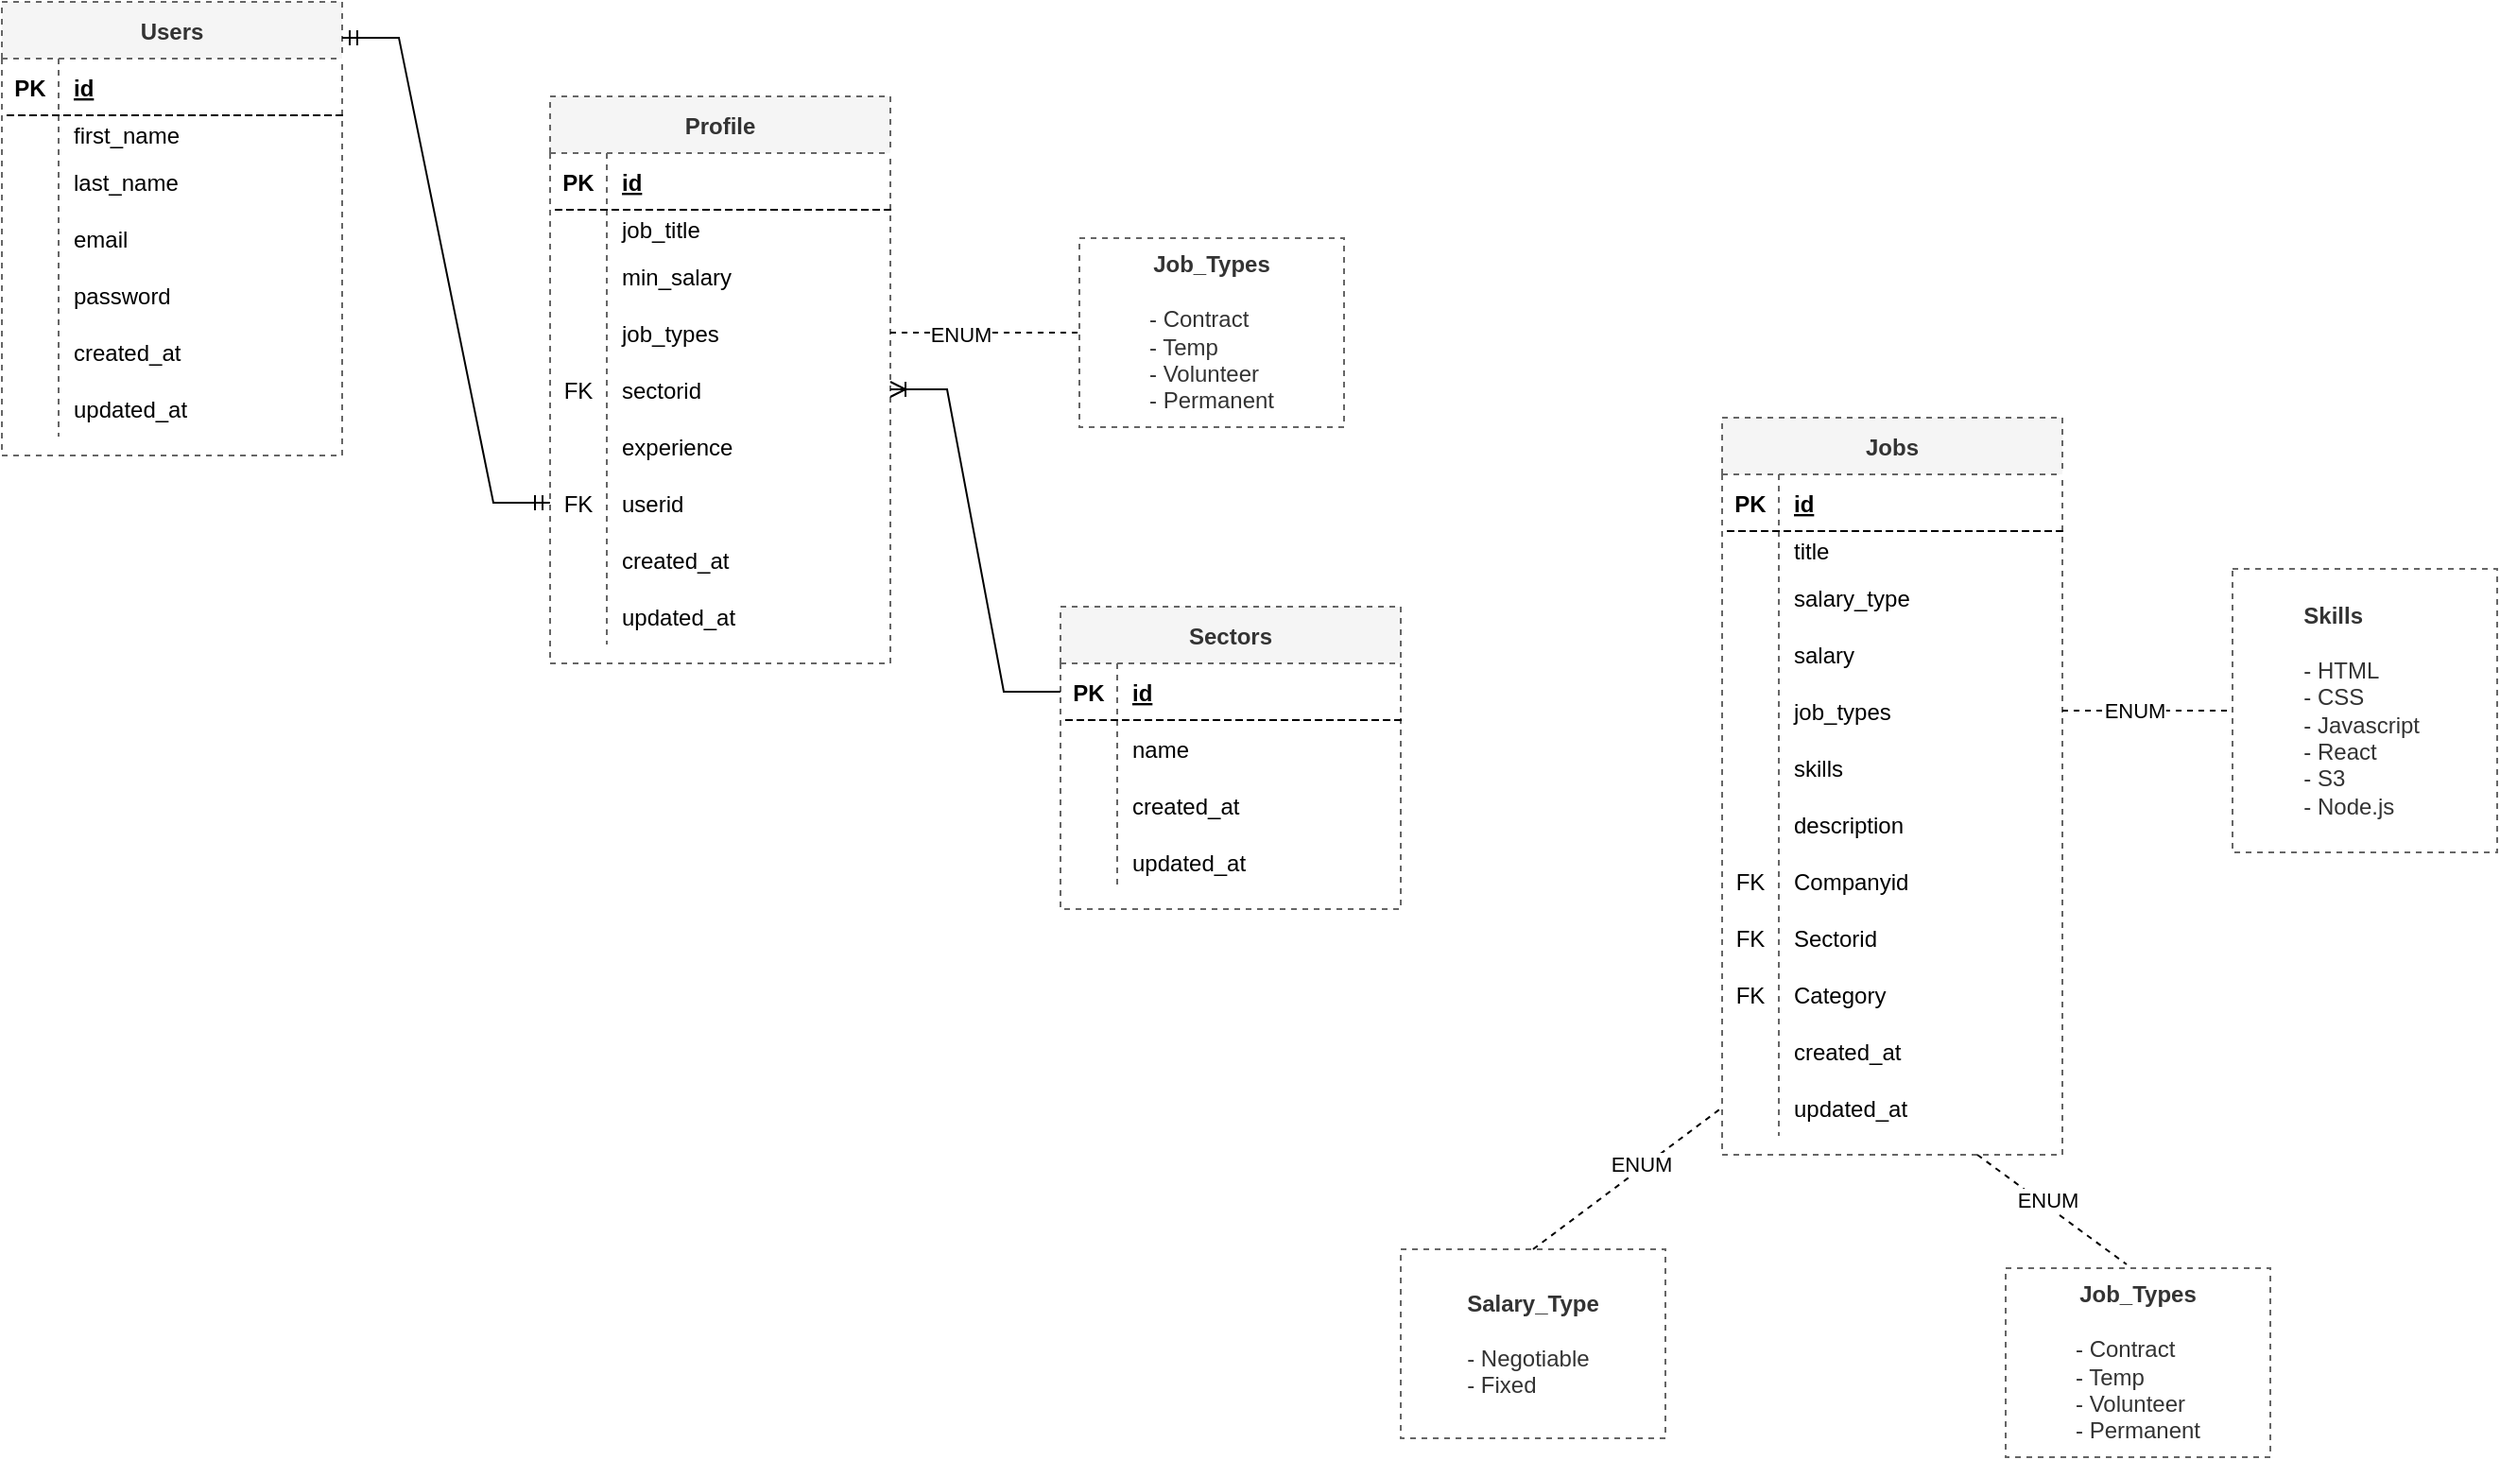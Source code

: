 <mxfile version="20.4.0" type="github">
  <diagram id="aYnXyXZ2TVpq7NfhsiGQ" name="Page-1">
    <mxGraphModel dx="1666" dy="825" grid="1" gridSize="10" guides="1" tooltips="1" connect="1" arrows="1" fold="1" page="1" pageScale="1" pageWidth="1654" pageHeight="1169" math="0" shadow="0">
      <root>
        <mxCell id="0" />
        <mxCell id="1" parent="0" />
        <mxCell id="mbmb_9lOOKZvG-zG_k5N-19" value="Users" style="shape=table;startSize=30;container=1;collapsible=1;childLayout=tableLayout;fixedRows=1;rowLines=0;fontStyle=1;align=center;resizeLast=1;dashed=1;fillColor=#f5f5f5;strokeColor=#666666;fontColor=#333333;" parent="1" vertex="1">
          <mxGeometry x="40" y="40" width="180" height="240" as="geometry" />
        </mxCell>
        <mxCell id="mbmb_9lOOKZvG-zG_k5N-20" value="" style="shape=tableRow;horizontal=0;startSize=0;swimlaneHead=0;swimlaneBody=0;fillColor=none;collapsible=0;dropTarget=0;points=[[0,0.5],[1,0.5]];portConstraint=eastwest;top=0;left=0;right=0;bottom=1;dashed=1;" parent="mbmb_9lOOKZvG-zG_k5N-19" vertex="1">
          <mxGeometry y="30" width="180" height="30" as="geometry" />
        </mxCell>
        <mxCell id="mbmb_9lOOKZvG-zG_k5N-21" value="PK" style="shape=partialRectangle;connectable=0;fillColor=none;top=0;left=0;bottom=0;right=0;fontStyle=1;overflow=hidden;dashed=1;" parent="mbmb_9lOOKZvG-zG_k5N-20" vertex="1">
          <mxGeometry width="30" height="30" as="geometry">
            <mxRectangle width="30" height="30" as="alternateBounds" />
          </mxGeometry>
        </mxCell>
        <mxCell id="mbmb_9lOOKZvG-zG_k5N-22" value="id" style="shape=partialRectangle;connectable=0;fillColor=none;top=0;left=0;bottom=0;right=0;align=left;spacingLeft=6;fontStyle=5;overflow=hidden;dashed=1;" parent="mbmb_9lOOKZvG-zG_k5N-20" vertex="1">
          <mxGeometry x="30" width="150" height="30" as="geometry">
            <mxRectangle width="150" height="30" as="alternateBounds" />
          </mxGeometry>
        </mxCell>
        <mxCell id="mbmb_9lOOKZvG-zG_k5N-23" value="" style="shape=tableRow;horizontal=0;startSize=0;swimlaneHead=0;swimlaneBody=0;fillColor=none;collapsible=0;dropTarget=0;points=[[0,0.5],[1,0.5]];portConstraint=eastwest;top=0;left=0;right=0;bottom=0;dashed=1;" parent="mbmb_9lOOKZvG-zG_k5N-19" vertex="1">
          <mxGeometry y="60" width="180" height="20" as="geometry" />
        </mxCell>
        <mxCell id="mbmb_9lOOKZvG-zG_k5N-24" value="" style="shape=partialRectangle;connectable=0;fillColor=none;top=0;left=0;bottom=0;right=0;editable=1;overflow=hidden;dashed=1;" parent="mbmb_9lOOKZvG-zG_k5N-23" vertex="1">
          <mxGeometry width="30" height="20" as="geometry">
            <mxRectangle width="30" height="20" as="alternateBounds" />
          </mxGeometry>
        </mxCell>
        <mxCell id="mbmb_9lOOKZvG-zG_k5N-25" value="first_name" style="shape=partialRectangle;connectable=0;fillColor=none;top=0;left=0;bottom=0;right=0;align=left;spacingLeft=6;overflow=hidden;dashed=1;" parent="mbmb_9lOOKZvG-zG_k5N-23" vertex="1">
          <mxGeometry x="30" width="150" height="20" as="geometry">
            <mxRectangle width="150" height="20" as="alternateBounds" />
          </mxGeometry>
        </mxCell>
        <mxCell id="mbmb_9lOOKZvG-zG_k5N-26" value="" style="shape=tableRow;horizontal=0;startSize=0;swimlaneHead=0;swimlaneBody=0;fillColor=none;collapsible=0;dropTarget=0;points=[[0,0.5],[1,0.5]];portConstraint=eastwest;top=0;left=0;right=0;bottom=0;dashed=1;" parent="mbmb_9lOOKZvG-zG_k5N-19" vertex="1">
          <mxGeometry y="80" width="180" height="30" as="geometry" />
        </mxCell>
        <mxCell id="mbmb_9lOOKZvG-zG_k5N-27" value="" style="shape=partialRectangle;connectable=0;fillColor=none;top=0;left=0;bottom=0;right=0;editable=1;overflow=hidden;dashed=1;" parent="mbmb_9lOOKZvG-zG_k5N-26" vertex="1">
          <mxGeometry width="30" height="30" as="geometry">
            <mxRectangle width="30" height="30" as="alternateBounds" />
          </mxGeometry>
        </mxCell>
        <mxCell id="mbmb_9lOOKZvG-zG_k5N-28" value="last_name" style="shape=partialRectangle;connectable=0;fillColor=none;top=0;left=0;bottom=0;right=0;align=left;spacingLeft=6;overflow=hidden;dashed=1;" parent="mbmb_9lOOKZvG-zG_k5N-26" vertex="1">
          <mxGeometry x="30" width="150" height="30" as="geometry">
            <mxRectangle width="150" height="30" as="alternateBounds" />
          </mxGeometry>
        </mxCell>
        <mxCell id="mbmb_9lOOKZvG-zG_k5N-29" value="" style="shape=tableRow;horizontal=0;startSize=0;swimlaneHead=0;swimlaneBody=0;fillColor=none;collapsible=0;dropTarget=0;points=[[0,0.5],[1,0.5]];portConstraint=eastwest;top=0;left=0;right=0;bottom=0;dashed=1;" parent="mbmb_9lOOKZvG-zG_k5N-19" vertex="1">
          <mxGeometry y="110" width="180" height="30" as="geometry" />
        </mxCell>
        <mxCell id="mbmb_9lOOKZvG-zG_k5N-30" value="" style="shape=partialRectangle;connectable=0;fillColor=none;top=0;left=0;bottom=0;right=0;editable=1;overflow=hidden;dashed=1;" parent="mbmb_9lOOKZvG-zG_k5N-29" vertex="1">
          <mxGeometry width="30" height="30" as="geometry">
            <mxRectangle width="30" height="30" as="alternateBounds" />
          </mxGeometry>
        </mxCell>
        <mxCell id="mbmb_9lOOKZvG-zG_k5N-31" value="email" style="shape=partialRectangle;connectable=0;fillColor=none;top=0;left=0;bottom=0;right=0;align=left;spacingLeft=6;overflow=hidden;dashed=1;" parent="mbmb_9lOOKZvG-zG_k5N-29" vertex="1">
          <mxGeometry x="30" width="150" height="30" as="geometry">
            <mxRectangle width="150" height="30" as="alternateBounds" />
          </mxGeometry>
        </mxCell>
        <mxCell id="mbmb_9lOOKZvG-zG_k5N-32" value="" style="shape=tableRow;horizontal=0;startSize=0;swimlaneHead=0;swimlaneBody=0;fillColor=none;collapsible=0;dropTarget=0;points=[[0,0.5],[1,0.5]];portConstraint=eastwest;top=0;left=0;right=0;bottom=0;dashed=1;" parent="mbmb_9lOOKZvG-zG_k5N-19" vertex="1">
          <mxGeometry y="140" width="180" height="30" as="geometry" />
        </mxCell>
        <mxCell id="mbmb_9lOOKZvG-zG_k5N-33" value="" style="shape=partialRectangle;connectable=0;fillColor=none;top=0;left=0;bottom=0;right=0;editable=1;overflow=hidden;dashed=1;" parent="mbmb_9lOOKZvG-zG_k5N-32" vertex="1">
          <mxGeometry width="30" height="30" as="geometry">
            <mxRectangle width="30" height="30" as="alternateBounds" />
          </mxGeometry>
        </mxCell>
        <mxCell id="mbmb_9lOOKZvG-zG_k5N-34" value="password" style="shape=partialRectangle;connectable=0;fillColor=none;top=0;left=0;bottom=0;right=0;align=left;spacingLeft=6;overflow=hidden;dashed=1;" parent="mbmb_9lOOKZvG-zG_k5N-32" vertex="1">
          <mxGeometry x="30" width="150" height="30" as="geometry">
            <mxRectangle width="150" height="30" as="alternateBounds" />
          </mxGeometry>
        </mxCell>
        <mxCell id="mbmb_9lOOKZvG-zG_k5N-87" value="" style="shape=tableRow;horizontal=0;startSize=0;swimlaneHead=0;swimlaneBody=0;fillColor=none;collapsible=0;dropTarget=0;points=[[0,0.5],[1,0.5]];portConstraint=eastwest;top=0;left=0;right=0;bottom=0;dashed=1;" parent="mbmb_9lOOKZvG-zG_k5N-19" vertex="1">
          <mxGeometry y="170" width="180" height="30" as="geometry" />
        </mxCell>
        <mxCell id="mbmb_9lOOKZvG-zG_k5N-88" value="" style="shape=partialRectangle;connectable=0;fillColor=none;top=0;left=0;bottom=0;right=0;editable=1;overflow=hidden;dashed=1;" parent="mbmb_9lOOKZvG-zG_k5N-87" vertex="1">
          <mxGeometry width="30" height="30" as="geometry">
            <mxRectangle width="30" height="30" as="alternateBounds" />
          </mxGeometry>
        </mxCell>
        <mxCell id="mbmb_9lOOKZvG-zG_k5N-89" value="created_at" style="shape=partialRectangle;connectable=0;fillColor=none;top=0;left=0;bottom=0;right=0;align=left;spacingLeft=6;overflow=hidden;dashed=1;" parent="mbmb_9lOOKZvG-zG_k5N-87" vertex="1">
          <mxGeometry x="30" width="150" height="30" as="geometry">
            <mxRectangle width="150" height="30" as="alternateBounds" />
          </mxGeometry>
        </mxCell>
        <mxCell id="mbmb_9lOOKZvG-zG_k5N-93" value="" style="shape=tableRow;horizontal=0;startSize=0;swimlaneHead=0;swimlaneBody=0;fillColor=none;collapsible=0;dropTarget=0;points=[[0,0.5],[1,0.5]];portConstraint=eastwest;top=0;left=0;right=0;bottom=0;dashed=1;" parent="mbmb_9lOOKZvG-zG_k5N-19" vertex="1">
          <mxGeometry y="200" width="180" height="30" as="geometry" />
        </mxCell>
        <mxCell id="mbmb_9lOOKZvG-zG_k5N-94" value="" style="shape=partialRectangle;connectable=0;fillColor=none;top=0;left=0;bottom=0;right=0;editable=1;overflow=hidden;dashed=1;" parent="mbmb_9lOOKZvG-zG_k5N-93" vertex="1">
          <mxGeometry width="30" height="30" as="geometry">
            <mxRectangle width="30" height="30" as="alternateBounds" />
          </mxGeometry>
        </mxCell>
        <mxCell id="mbmb_9lOOKZvG-zG_k5N-95" value="updated_at" style="shape=partialRectangle;connectable=0;fillColor=none;top=0;left=0;bottom=0;right=0;align=left;spacingLeft=6;overflow=hidden;dashed=1;" parent="mbmb_9lOOKZvG-zG_k5N-93" vertex="1">
          <mxGeometry x="30" width="150" height="30" as="geometry">
            <mxRectangle width="150" height="30" as="alternateBounds" />
          </mxGeometry>
        </mxCell>
        <mxCell id="mbmb_9lOOKZvG-zG_k5N-96" value="Profile" style="shape=table;startSize=30;container=1;collapsible=1;childLayout=tableLayout;fixedRows=1;rowLines=0;fontStyle=1;align=center;resizeLast=1;dashed=1;fillColor=#f5f5f5;strokeColor=#666666;fontColor=#333333;" parent="1" vertex="1">
          <mxGeometry x="330" y="90" width="180" height="300" as="geometry" />
        </mxCell>
        <mxCell id="mbmb_9lOOKZvG-zG_k5N-97" value="" style="shape=tableRow;horizontal=0;startSize=0;swimlaneHead=0;swimlaneBody=0;fillColor=none;collapsible=0;dropTarget=0;points=[[0,0.5],[1,0.5]];portConstraint=eastwest;top=0;left=0;right=0;bottom=1;dashed=1;" parent="mbmb_9lOOKZvG-zG_k5N-96" vertex="1">
          <mxGeometry y="30" width="180" height="30" as="geometry" />
        </mxCell>
        <mxCell id="mbmb_9lOOKZvG-zG_k5N-98" value="PK" style="shape=partialRectangle;connectable=0;fillColor=none;top=0;left=0;bottom=0;right=0;fontStyle=1;overflow=hidden;dashed=1;" parent="mbmb_9lOOKZvG-zG_k5N-97" vertex="1">
          <mxGeometry width="30" height="30" as="geometry">
            <mxRectangle width="30" height="30" as="alternateBounds" />
          </mxGeometry>
        </mxCell>
        <mxCell id="mbmb_9lOOKZvG-zG_k5N-99" value="id" style="shape=partialRectangle;connectable=0;fillColor=none;top=0;left=0;bottom=0;right=0;align=left;spacingLeft=6;fontStyle=5;overflow=hidden;dashed=1;" parent="mbmb_9lOOKZvG-zG_k5N-97" vertex="1">
          <mxGeometry x="30" width="150" height="30" as="geometry">
            <mxRectangle width="150" height="30" as="alternateBounds" />
          </mxGeometry>
        </mxCell>
        <mxCell id="mbmb_9lOOKZvG-zG_k5N-100" value="" style="shape=tableRow;horizontal=0;startSize=0;swimlaneHead=0;swimlaneBody=0;fillColor=none;collapsible=0;dropTarget=0;points=[[0,0.5],[1,0.5]];portConstraint=eastwest;top=0;left=0;right=0;bottom=0;dashed=1;" parent="mbmb_9lOOKZvG-zG_k5N-96" vertex="1">
          <mxGeometry y="60" width="180" height="20" as="geometry" />
        </mxCell>
        <mxCell id="mbmb_9lOOKZvG-zG_k5N-101" value="" style="shape=partialRectangle;connectable=0;fillColor=none;top=0;left=0;bottom=0;right=0;editable=1;overflow=hidden;dashed=1;" parent="mbmb_9lOOKZvG-zG_k5N-100" vertex="1">
          <mxGeometry width="30" height="20" as="geometry">
            <mxRectangle width="30" height="20" as="alternateBounds" />
          </mxGeometry>
        </mxCell>
        <mxCell id="mbmb_9lOOKZvG-zG_k5N-102" value="job_title" style="shape=partialRectangle;connectable=0;fillColor=none;top=0;left=0;bottom=0;right=0;align=left;spacingLeft=6;overflow=hidden;dashed=1;" parent="mbmb_9lOOKZvG-zG_k5N-100" vertex="1">
          <mxGeometry x="30" width="150" height="20" as="geometry">
            <mxRectangle width="150" height="20" as="alternateBounds" />
          </mxGeometry>
        </mxCell>
        <mxCell id="mbmb_9lOOKZvG-zG_k5N-103" value="" style="shape=tableRow;horizontal=0;startSize=0;swimlaneHead=0;swimlaneBody=0;fillColor=none;collapsible=0;dropTarget=0;points=[[0,0.5],[1,0.5]];portConstraint=eastwest;top=0;left=0;right=0;bottom=0;dashed=1;" parent="mbmb_9lOOKZvG-zG_k5N-96" vertex="1">
          <mxGeometry y="80" width="180" height="30" as="geometry" />
        </mxCell>
        <mxCell id="mbmb_9lOOKZvG-zG_k5N-104" value="" style="shape=partialRectangle;connectable=0;fillColor=none;top=0;left=0;bottom=0;right=0;editable=1;overflow=hidden;dashed=1;" parent="mbmb_9lOOKZvG-zG_k5N-103" vertex="1">
          <mxGeometry width="30" height="30" as="geometry">
            <mxRectangle width="30" height="30" as="alternateBounds" />
          </mxGeometry>
        </mxCell>
        <mxCell id="mbmb_9lOOKZvG-zG_k5N-105" value="min_salary" style="shape=partialRectangle;connectable=0;fillColor=none;top=0;left=0;bottom=0;right=0;align=left;spacingLeft=6;overflow=hidden;dashed=1;" parent="mbmb_9lOOKZvG-zG_k5N-103" vertex="1">
          <mxGeometry x="30" width="150" height="30" as="geometry">
            <mxRectangle width="150" height="30" as="alternateBounds" />
          </mxGeometry>
        </mxCell>
        <mxCell id="mbmb_9lOOKZvG-zG_k5N-106" value="" style="shape=tableRow;horizontal=0;startSize=0;swimlaneHead=0;swimlaneBody=0;fillColor=none;collapsible=0;dropTarget=0;points=[[0,0.5],[1,0.5]];portConstraint=eastwest;top=0;left=0;right=0;bottom=0;dashed=1;" parent="mbmb_9lOOKZvG-zG_k5N-96" vertex="1">
          <mxGeometry y="110" width="180" height="30" as="geometry" />
        </mxCell>
        <mxCell id="mbmb_9lOOKZvG-zG_k5N-107" value="" style="shape=partialRectangle;connectable=0;fillColor=none;top=0;left=0;bottom=0;right=0;editable=1;overflow=hidden;dashed=1;" parent="mbmb_9lOOKZvG-zG_k5N-106" vertex="1">
          <mxGeometry width="30" height="30" as="geometry">
            <mxRectangle width="30" height="30" as="alternateBounds" />
          </mxGeometry>
        </mxCell>
        <mxCell id="mbmb_9lOOKZvG-zG_k5N-108" value="job_types" style="shape=partialRectangle;connectable=0;fillColor=none;top=0;left=0;bottom=0;right=0;align=left;spacingLeft=6;overflow=hidden;dashed=1;" parent="mbmb_9lOOKZvG-zG_k5N-106" vertex="1">
          <mxGeometry x="30" width="150" height="30" as="geometry">
            <mxRectangle width="150" height="30" as="alternateBounds" />
          </mxGeometry>
        </mxCell>
        <mxCell id="mbmb_9lOOKZvG-zG_k5N-109" value="" style="shape=tableRow;horizontal=0;startSize=0;swimlaneHead=0;swimlaneBody=0;fillColor=none;collapsible=0;dropTarget=0;points=[[0,0.5],[1,0.5]];portConstraint=eastwest;top=0;left=0;right=0;bottom=0;dashed=1;" parent="mbmb_9lOOKZvG-zG_k5N-96" vertex="1">
          <mxGeometry y="140" width="180" height="30" as="geometry" />
        </mxCell>
        <mxCell id="mbmb_9lOOKZvG-zG_k5N-110" value="FK" style="shape=partialRectangle;connectable=0;fillColor=none;top=0;left=0;bottom=0;right=0;editable=1;overflow=hidden;dashed=1;" parent="mbmb_9lOOKZvG-zG_k5N-109" vertex="1">
          <mxGeometry width="30" height="30" as="geometry">
            <mxRectangle width="30" height="30" as="alternateBounds" />
          </mxGeometry>
        </mxCell>
        <mxCell id="mbmb_9lOOKZvG-zG_k5N-111" value="sectorid" style="shape=partialRectangle;connectable=0;fillColor=none;top=0;left=0;bottom=0;right=0;align=left;spacingLeft=6;overflow=hidden;dashed=1;" parent="mbmb_9lOOKZvG-zG_k5N-109" vertex="1">
          <mxGeometry x="30" width="150" height="30" as="geometry">
            <mxRectangle width="150" height="30" as="alternateBounds" />
          </mxGeometry>
        </mxCell>
        <mxCell id="mbmb_9lOOKZvG-zG_k5N-112" value="" style="shape=tableRow;horizontal=0;startSize=0;swimlaneHead=0;swimlaneBody=0;fillColor=none;collapsible=0;dropTarget=0;points=[[0,0.5],[1,0.5]];portConstraint=eastwest;top=0;left=0;right=0;bottom=0;dashed=1;" parent="mbmb_9lOOKZvG-zG_k5N-96" vertex="1">
          <mxGeometry y="170" width="180" height="30" as="geometry" />
        </mxCell>
        <mxCell id="mbmb_9lOOKZvG-zG_k5N-113" value="" style="shape=partialRectangle;connectable=0;fillColor=none;top=0;left=0;bottom=0;right=0;editable=1;overflow=hidden;dashed=1;" parent="mbmb_9lOOKZvG-zG_k5N-112" vertex="1">
          <mxGeometry width="30" height="30" as="geometry">
            <mxRectangle width="30" height="30" as="alternateBounds" />
          </mxGeometry>
        </mxCell>
        <mxCell id="mbmb_9lOOKZvG-zG_k5N-114" value="experience" style="shape=partialRectangle;connectable=0;fillColor=none;top=0;left=0;bottom=0;right=0;align=left;spacingLeft=6;overflow=hidden;dashed=1;" parent="mbmb_9lOOKZvG-zG_k5N-112" vertex="1">
          <mxGeometry x="30" width="150" height="30" as="geometry">
            <mxRectangle width="150" height="30" as="alternateBounds" />
          </mxGeometry>
        </mxCell>
        <mxCell id="mbmb_9lOOKZvG-zG_k5N-115" value="" style="shape=tableRow;horizontal=0;startSize=0;swimlaneHead=0;swimlaneBody=0;fillColor=none;collapsible=0;dropTarget=0;points=[[0,0.5],[1,0.5]];portConstraint=eastwest;top=0;left=0;right=0;bottom=0;dashed=1;" parent="mbmb_9lOOKZvG-zG_k5N-96" vertex="1">
          <mxGeometry y="200" width="180" height="30" as="geometry" />
        </mxCell>
        <mxCell id="mbmb_9lOOKZvG-zG_k5N-116" value="FK" style="shape=partialRectangle;connectable=0;fillColor=none;top=0;left=0;bottom=0;right=0;editable=1;overflow=hidden;dashed=1;" parent="mbmb_9lOOKZvG-zG_k5N-115" vertex="1">
          <mxGeometry width="30" height="30" as="geometry">
            <mxRectangle width="30" height="30" as="alternateBounds" />
          </mxGeometry>
        </mxCell>
        <mxCell id="mbmb_9lOOKZvG-zG_k5N-117" value="userid" style="shape=partialRectangle;connectable=0;fillColor=none;top=0;left=0;bottom=0;right=0;align=left;spacingLeft=6;overflow=hidden;dashed=1;" parent="mbmb_9lOOKZvG-zG_k5N-115" vertex="1">
          <mxGeometry x="30" width="150" height="30" as="geometry">
            <mxRectangle width="150" height="30" as="alternateBounds" />
          </mxGeometry>
        </mxCell>
        <mxCell id="mbmb_9lOOKZvG-zG_k5N-118" value="" style="shape=tableRow;horizontal=0;startSize=0;swimlaneHead=0;swimlaneBody=0;fillColor=none;collapsible=0;dropTarget=0;points=[[0,0.5],[1,0.5]];portConstraint=eastwest;top=0;left=0;right=0;bottom=0;dashed=1;" parent="mbmb_9lOOKZvG-zG_k5N-96" vertex="1">
          <mxGeometry y="230" width="180" height="30" as="geometry" />
        </mxCell>
        <mxCell id="mbmb_9lOOKZvG-zG_k5N-119" value="" style="shape=partialRectangle;connectable=0;fillColor=none;top=0;left=0;bottom=0;right=0;editable=1;overflow=hidden;dashed=1;" parent="mbmb_9lOOKZvG-zG_k5N-118" vertex="1">
          <mxGeometry width="30" height="30" as="geometry">
            <mxRectangle width="30" height="30" as="alternateBounds" />
          </mxGeometry>
        </mxCell>
        <mxCell id="mbmb_9lOOKZvG-zG_k5N-120" value="created_at" style="shape=partialRectangle;connectable=0;fillColor=none;top=0;left=0;bottom=0;right=0;align=left;spacingLeft=6;overflow=hidden;dashed=1;" parent="mbmb_9lOOKZvG-zG_k5N-118" vertex="1">
          <mxGeometry x="30" width="150" height="30" as="geometry">
            <mxRectangle width="150" height="30" as="alternateBounds" />
          </mxGeometry>
        </mxCell>
        <mxCell id="mbmb_9lOOKZvG-zG_k5N-121" value="" style="shape=tableRow;horizontal=0;startSize=0;swimlaneHead=0;swimlaneBody=0;fillColor=none;collapsible=0;dropTarget=0;points=[[0,0.5],[1,0.5]];portConstraint=eastwest;top=0;left=0;right=0;bottom=0;dashed=1;" parent="mbmb_9lOOKZvG-zG_k5N-96" vertex="1">
          <mxGeometry y="260" width="180" height="30" as="geometry" />
        </mxCell>
        <mxCell id="mbmb_9lOOKZvG-zG_k5N-122" value="" style="shape=partialRectangle;connectable=0;fillColor=none;top=0;left=0;bottom=0;right=0;editable=1;overflow=hidden;dashed=1;" parent="mbmb_9lOOKZvG-zG_k5N-121" vertex="1">
          <mxGeometry width="30" height="30" as="geometry">
            <mxRectangle width="30" height="30" as="alternateBounds" />
          </mxGeometry>
        </mxCell>
        <mxCell id="mbmb_9lOOKZvG-zG_k5N-123" value="updated_at" style="shape=partialRectangle;connectable=0;fillColor=none;top=0;left=0;bottom=0;right=0;align=left;spacingLeft=6;overflow=hidden;dashed=1;" parent="mbmb_9lOOKZvG-zG_k5N-121" vertex="1">
          <mxGeometry x="30" width="150" height="30" as="geometry">
            <mxRectangle width="150" height="30" as="alternateBounds" />
          </mxGeometry>
        </mxCell>
        <mxCell id="mbmb_9lOOKZvG-zG_k5N-127" value="Job_Types&lt;br&gt;&lt;br&gt;&lt;div style=&quot;text-align: left;&quot;&gt;&lt;span style=&quot;font-weight: normal;&quot;&gt;- Contract&lt;/span&gt;&lt;/div&gt;&lt;div style=&quot;text-align: left;&quot;&gt;&lt;span style=&quot;font-weight: normal;&quot;&gt;- Temp&lt;/span&gt;&lt;/div&gt;&lt;div style=&quot;text-align: left;&quot;&gt;&lt;span style=&quot;font-weight: normal;&quot;&gt;- Volunteer&lt;/span&gt;&lt;/div&gt;&lt;div style=&quot;text-align: left;&quot;&gt;&lt;span style=&quot;font-weight: normal;&quot;&gt;- Permanent&lt;/span&gt;&lt;/div&gt;" style="whiteSpace=wrap;html=1;fillColor=#FFFFFF;strokeColor=#666666;fontColor=#333333;startSize=30;fontStyle=1;dashed=1;" parent="1" vertex="1">
          <mxGeometry x="610" y="165" width="140" height="100" as="geometry" />
        </mxCell>
        <mxCell id="mbmb_9lOOKZvG-zG_k5N-130" value="" style="edgeStyle=entityRelationEdgeStyle;fontSize=12;html=1;endArrow=ERmandOne;startArrow=ERmandOne;rounded=0;entryX=0;entryY=0.5;entryDx=0;entryDy=0;exitX=1;exitY=0.079;exitDx=0;exitDy=0;exitPerimeter=0;" parent="1" source="mbmb_9lOOKZvG-zG_k5N-19" target="mbmb_9lOOKZvG-zG_k5N-115" edge="1">
          <mxGeometry width="100" height="100" relative="1" as="geometry">
            <mxPoint x="260" y="290" as="sourcePoint" />
            <mxPoint x="360" y="190" as="targetPoint" />
          </mxGeometry>
        </mxCell>
        <mxCell id="mbmb_9lOOKZvG-zG_k5N-131" value="Sectors" style="shape=table;startSize=30;container=1;collapsible=1;childLayout=tableLayout;fixedRows=1;rowLines=0;fontStyle=1;align=center;resizeLast=1;dashed=1;fillColor=#f5f5f5;strokeColor=#666666;fontColor=#333333;" parent="1" vertex="1">
          <mxGeometry x="600" y="360" width="180" height="160" as="geometry" />
        </mxCell>
        <mxCell id="mbmb_9lOOKZvG-zG_k5N-132" value="" style="shape=tableRow;horizontal=0;startSize=0;swimlaneHead=0;swimlaneBody=0;fillColor=none;collapsible=0;dropTarget=0;points=[[0,0.5],[1,0.5]];portConstraint=eastwest;top=0;left=0;right=0;bottom=1;dashed=1;" parent="mbmb_9lOOKZvG-zG_k5N-131" vertex="1">
          <mxGeometry y="30" width="180" height="30" as="geometry" />
        </mxCell>
        <mxCell id="mbmb_9lOOKZvG-zG_k5N-133" value="PK" style="shape=partialRectangle;connectable=0;fillColor=none;top=0;left=0;bottom=0;right=0;fontStyle=1;overflow=hidden;dashed=1;" parent="mbmb_9lOOKZvG-zG_k5N-132" vertex="1">
          <mxGeometry width="30" height="30" as="geometry">
            <mxRectangle width="30" height="30" as="alternateBounds" />
          </mxGeometry>
        </mxCell>
        <mxCell id="mbmb_9lOOKZvG-zG_k5N-134" value="id" style="shape=partialRectangle;connectable=0;fillColor=none;top=0;left=0;bottom=0;right=0;align=left;spacingLeft=6;fontStyle=5;overflow=hidden;dashed=1;" parent="mbmb_9lOOKZvG-zG_k5N-132" vertex="1">
          <mxGeometry x="30" width="150" height="30" as="geometry">
            <mxRectangle width="150" height="30" as="alternateBounds" />
          </mxGeometry>
        </mxCell>
        <mxCell id="mbmb_9lOOKZvG-zG_k5N-144" value="" style="shape=tableRow;horizontal=0;startSize=0;swimlaneHead=0;swimlaneBody=0;fillColor=none;collapsible=0;dropTarget=0;points=[[0,0.5],[1,0.5]];portConstraint=eastwest;top=0;left=0;right=0;bottom=0;dashed=1;" parent="mbmb_9lOOKZvG-zG_k5N-131" vertex="1">
          <mxGeometry y="60" width="180" height="30" as="geometry" />
        </mxCell>
        <mxCell id="mbmb_9lOOKZvG-zG_k5N-145" value="" style="shape=partialRectangle;connectable=0;fillColor=none;top=0;left=0;bottom=0;right=0;editable=1;overflow=hidden;dashed=1;" parent="mbmb_9lOOKZvG-zG_k5N-144" vertex="1">
          <mxGeometry width="30" height="30" as="geometry">
            <mxRectangle width="30" height="30" as="alternateBounds" />
          </mxGeometry>
        </mxCell>
        <mxCell id="mbmb_9lOOKZvG-zG_k5N-146" value="name" style="shape=partialRectangle;connectable=0;fillColor=none;top=0;left=0;bottom=0;right=0;align=left;spacingLeft=6;overflow=hidden;dashed=1;" parent="mbmb_9lOOKZvG-zG_k5N-144" vertex="1">
          <mxGeometry x="30" width="150" height="30" as="geometry">
            <mxRectangle width="150" height="30" as="alternateBounds" />
          </mxGeometry>
        </mxCell>
        <mxCell id="mbmb_9lOOKZvG-zG_k5N-147" value="" style="shape=tableRow;horizontal=0;startSize=0;swimlaneHead=0;swimlaneBody=0;fillColor=none;collapsible=0;dropTarget=0;points=[[0,0.5],[1,0.5]];portConstraint=eastwest;top=0;left=0;right=0;bottom=0;dashed=1;" parent="mbmb_9lOOKZvG-zG_k5N-131" vertex="1">
          <mxGeometry y="90" width="180" height="30" as="geometry" />
        </mxCell>
        <mxCell id="mbmb_9lOOKZvG-zG_k5N-148" value="" style="shape=partialRectangle;connectable=0;fillColor=none;top=0;left=0;bottom=0;right=0;editable=1;overflow=hidden;dashed=1;" parent="mbmb_9lOOKZvG-zG_k5N-147" vertex="1">
          <mxGeometry width="30" height="30" as="geometry">
            <mxRectangle width="30" height="30" as="alternateBounds" />
          </mxGeometry>
        </mxCell>
        <mxCell id="mbmb_9lOOKZvG-zG_k5N-149" value="created_at" style="shape=partialRectangle;connectable=0;fillColor=none;top=0;left=0;bottom=0;right=0;align=left;spacingLeft=6;overflow=hidden;dashed=1;" parent="mbmb_9lOOKZvG-zG_k5N-147" vertex="1">
          <mxGeometry x="30" width="150" height="30" as="geometry">
            <mxRectangle width="150" height="30" as="alternateBounds" />
          </mxGeometry>
        </mxCell>
        <mxCell id="mbmb_9lOOKZvG-zG_k5N-150" value="" style="shape=tableRow;horizontal=0;startSize=0;swimlaneHead=0;swimlaneBody=0;fillColor=none;collapsible=0;dropTarget=0;points=[[0,0.5],[1,0.5]];portConstraint=eastwest;top=0;left=0;right=0;bottom=0;dashed=1;" parent="mbmb_9lOOKZvG-zG_k5N-131" vertex="1">
          <mxGeometry y="120" width="180" height="30" as="geometry" />
        </mxCell>
        <mxCell id="mbmb_9lOOKZvG-zG_k5N-151" value="" style="shape=partialRectangle;connectable=0;fillColor=none;top=0;left=0;bottom=0;right=0;editable=1;overflow=hidden;dashed=1;" parent="mbmb_9lOOKZvG-zG_k5N-150" vertex="1">
          <mxGeometry width="30" height="30" as="geometry">
            <mxRectangle width="30" height="30" as="alternateBounds" />
          </mxGeometry>
        </mxCell>
        <mxCell id="mbmb_9lOOKZvG-zG_k5N-152" value="updated_at" style="shape=partialRectangle;connectable=0;fillColor=none;top=0;left=0;bottom=0;right=0;align=left;spacingLeft=6;overflow=hidden;dashed=1;" parent="mbmb_9lOOKZvG-zG_k5N-150" vertex="1">
          <mxGeometry x="30" width="150" height="30" as="geometry">
            <mxRectangle width="150" height="30" as="alternateBounds" />
          </mxGeometry>
        </mxCell>
        <mxCell id="mbmb_9lOOKZvG-zG_k5N-153" value="" style="edgeStyle=entityRelationEdgeStyle;fontSize=12;html=1;endArrow=ERoneToMany;rounded=0;exitX=0;exitY=0.5;exitDx=0;exitDy=0;entryX=1;entryY=0.5;entryDx=0;entryDy=0;" parent="1" source="mbmb_9lOOKZvG-zG_k5N-132" target="mbmb_9lOOKZvG-zG_k5N-109" edge="1">
          <mxGeometry width="100" height="100" relative="1" as="geometry">
            <mxPoint x="550" y="470" as="sourcePoint" />
            <mxPoint x="650" y="370" as="targetPoint" />
          </mxGeometry>
        </mxCell>
        <mxCell id="qLYafVknRPTx5jA6gYWM-1" value="Jobs" style="shape=table;startSize=30;container=1;collapsible=1;childLayout=tableLayout;fixedRows=1;rowLines=0;fontStyle=1;align=center;resizeLast=1;dashed=1;fillColor=#f5f5f5;strokeColor=#666666;fontColor=#333333;" vertex="1" parent="1">
          <mxGeometry x="950" y="260" width="180" height="390" as="geometry" />
        </mxCell>
        <mxCell id="qLYafVknRPTx5jA6gYWM-2" value="" style="shape=tableRow;horizontal=0;startSize=0;swimlaneHead=0;swimlaneBody=0;fillColor=none;collapsible=0;dropTarget=0;points=[[0,0.5],[1,0.5]];portConstraint=eastwest;top=0;left=0;right=0;bottom=1;dashed=1;" vertex="1" parent="qLYafVknRPTx5jA6gYWM-1">
          <mxGeometry y="30" width="180" height="30" as="geometry" />
        </mxCell>
        <mxCell id="qLYafVknRPTx5jA6gYWM-3" value="PK" style="shape=partialRectangle;connectable=0;fillColor=none;top=0;left=0;bottom=0;right=0;fontStyle=1;overflow=hidden;dashed=1;" vertex="1" parent="qLYafVknRPTx5jA6gYWM-2">
          <mxGeometry width="30" height="30" as="geometry">
            <mxRectangle width="30" height="30" as="alternateBounds" />
          </mxGeometry>
        </mxCell>
        <mxCell id="qLYafVknRPTx5jA6gYWM-4" value="id" style="shape=partialRectangle;connectable=0;fillColor=none;top=0;left=0;bottom=0;right=0;align=left;spacingLeft=6;fontStyle=5;overflow=hidden;dashed=1;" vertex="1" parent="qLYafVknRPTx5jA6gYWM-2">
          <mxGeometry x="30" width="150" height="30" as="geometry">
            <mxRectangle width="150" height="30" as="alternateBounds" />
          </mxGeometry>
        </mxCell>
        <mxCell id="qLYafVknRPTx5jA6gYWM-5" value="" style="shape=tableRow;horizontal=0;startSize=0;swimlaneHead=0;swimlaneBody=0;fillColor=none;collapsible=0;dropTarget=0;points=[[0,0.5],[1,0.5]];portConstraint=eastwest;top=0;left=0;right=0;bottom=0;dashed=1;" vertex="1" parent="qLYafVknRPTx5jA6gYWM-1">
          <mxGeometry y="60" width="180" height="20" as="geometry" />
        </mxCell>
        <mxCell id="qLYafVknRPTx5jA6gYWM-6" value="" style="shape=partialRectangle;connectable=0;fillColor=none;top=0;left=0;bottom=0;right=0;editable=1;overflow=hidden;dashed=1;" vertex="1" parent="qLYafVknRPTx5jA6gYWM-5">
          <mxGeometry width="30" height="20" as="geometry">
            <mxRectangle width="30" height="20" as="alternateBounds" />
          </mxGeometry>
        </mxCell>
        <mxCell id="qLYafVknRPTx5jA6gYWM-7" value="title" style="shape=partialRectangle;connectable=0;fillColor=none;top=0;left=0;bottom=0;right=0;align=left;spacingLeft=6;overflow=hidden;dashed=1;" vertex="1" parent="qLYafVknRPTx5jA6gYWM-5">
          <mxGeometry x="30" width="150" height="20" as="geometry">
            <mxRectangle width="150" height="20" as="alternateBounds" />
          </mxGeometry>
        </mxCell>
        <mxCell id="qLYafVknRPTx5jA6gYWM-8" value="" style="shape=tableRow;horizontal=0;startSize=0;swimlaneHead=0;swimlaneBody=0;fillColor=none;collapsible=0;dropTarget=0;points=[[0,0.5],[1,0.5]];portConstraint=eastwest;top=0;left=0;right=0;bottom=0;dashed=1;" vertex="1" parent="qLYafVknRPTx5jA6gYWM-1">
          <mxGeometry y="80" width="180" height="30" as="geometry" />
        </mxCell>
        <mxCell id="qLYafVknRPTx5jA6gYWM-9" value="" style="shape=partialRectangle;connectable=0;fillColor=none;top=0;left=0;bottom=0;right=0;editable=1;overflow=hidden;dashed=1;" vertex="1" parent="qLYafVknRPTx5jA6gYWM-8">
          <mxGeometry width="30" height="30" as="geometry">
            <mxRectangle width="30" height="30" as="alternateBounds" />
          </mxGeometry>
        </mxCell>
        <mxCell id="qLYafVknRPTx5jA6gYWM-10" value="salary_type" style="shape=partialRectangle;connectable=0;fillColor=none;top=0;left=0;bottom=0;right=0;align=left;spacingLeft=6;overflow=hidden;dashed=1;" vertex="1" parent="qLYafVknRPTx5jA6gYWM-8">
          <mxGeometry x="30" width="150" height="30" as="geometry">
            <mxRectangle width="150" height="30" as="alternateBounds" />
          </mxGeometry>
        </mxCell>
        <mxCell id="qLYafVknRPTx5jA6gYWM-29" value="" style="shape=tableRow;horizontal=0;startSize=0;swimlaneHead=0;swimlaneBody=0;fillColor=none;collapsible=0;dropTarget=0;points=[[0,0.5],[1,0.5]];portConstraint=eastwest;top=0;left=0;right=0;bottom=0;" vertex="1" parent="qLYafVknRPTx5jA6gYWM-1">
          <mxGeometry y="110" width="180" height="30" as="geometry" />
        </mxCell>
        <mxCell id="qLYafVknRPTx5jA6gYWM-30" value="" style="shape=partialRectangle;connectable=0;fillColor=none;top=0;left=0;bottom=0;right=0;editable=1;overflow=hidden;" vertex="1" parent="qLYafVknRPTx5jA6gYWM-29">
          <mxGeometry width="30" height="30" as="geometry">
            <mxRectangle width="30" height="30" as="alternateBounds" />
          </mxGeometry>
        </mxCell>
        <mxCell id="qLYafVknRPTx5jA6gYWM-31" value="salary" style="shape=partialRectangle;connectable=0;fillColor=none;top=0;left=0;bottom=0;right=0;align=left;spacingLeft=6;overflow=hidden;" vertex="1" parent="qLYafVknRPTx5jA6gYWM-29">
          <mxGeometry x="30" width="150" height="30" as="geometry">
            <mxRectangle width="150" height="30" as="alternateBounds" />
          </mxGeometry>
        </mxCell>
        <mxCell id="qLYafVknRPTx5jA6gYWM-11" value="" style="shape=tableRow;horizontal=0;startSize=0;swimlaneHead=0;swimlaneBody=0;fillColor=none;collapsible=0;dropTarget=0;points=[[0,0.5],[1,0.5]];portConstraint=eastwest;top=0;left=0;right=0;bottom=0;dashed=1;" vertex="1" parent="qLYafVknRPTx5jA6gYWM-1">
          <mxGeometry y="140" width="180" height="30" as="geometry" />
        </mxCell>
        <mxCell id="qLYafVknRPTx5jA6gYWM-12" value="" style="shape=partialRectangle;connectable=0;fillColor=none;top=0;left=0;bottom=0;right=0;editable=1;overflow=hidden;dashed=1;" vertex="1" parent="qLYafVknRPTx5jA6gYWM-11">
          <mxGeometry width="30" height="30" as="geometry">
            <mxRectangle width="30" height="30" as="alternateBounds" />
          </mxGeometry>
        </mxCell>
        <mxCell id="qLYafVknRPTx5jA6gYWM-13" value="job_types" style="shape=partialRectangle;connectable=0;fillColor=none;top=0;left=0;bottom=0;right=0;align=left;spacingLeft=6;overflow=hidden;dashed=1;" vertex="1" parent="qLYafVknRPTx5jA6gYWM-11">
          <mxGeometry x="30" width="150" height="30" as="geometry">
            <mxRectangle width="150" height="30" as="alternateBounds" />
          </mxGeometry>
        </mxCell>
        <mxCell id="qLYafVknRPTx5jA6gYWM-36" value="" style="shape=tableRow;horizontal=0;startSize=0;swimlaneHead=0;swimlaneBody=0;fillColor=none;collapsible=0;dropTarget=0;points=[[0,0.5],[1,0.5]];portConstraint=eastwest;top=0;left=0;right=0;bottom=0;" vertex="1" parent="qLYafVknRPTx5jA6gYWM-1">
          <mxGeometry y="170" width="180" height="30" as="geometry" />
        </mxCell>
        <mxCell id="qLYafVknRPTx5jA6gYWM-37" value="" style="shape=partialRectangle;connectable=0;fillColor=none;top=0;left=0;bottom=0;right=0;editable=1;overflow=hidden;" vertex="1" parent="qLYafVknRPTx5jA6gYWM-36">
          <mxGeometry width="30" height="30" as="geometry">
            <mxRectangle width="30" height="30" as="alternateBounds" />
          </mxGeometry>
        </mxCell>
        <mxCell id="qLYafVknRPTx5jA6gYWM-38" value="skills" style="shape=partialRectangle;connectable=0;fillColor=none;top=0;left=0;bottom=0;right=0;align=left;spacingLeft=6;overflow=hidden;" vertex="1" parent="qLYafVknRPTx5jA6gYWM-36">
          <mxGeometry x="30" width="150" height="30" as="geometry">
            <mxRectangle width="150" height="30" as="alternateBounds" />
          </mxGeometry>
        </mxCell>
        <mxCell id="qLYafVknRPTx5jA6gYWM-39" value="" style="shape=tableRow;horizontal=0;startSize=0;swimlaneHead=0;swimlaneBody=0;fillColor=none;collapsible=0;dropTarget=0;points=[[0,0.5],[1,0.5]];portConstraint=eastwest;top=0;left=0;right=0;bottom=0;" vertex="1" parent="qLYafVknRPTx5jA6gYWM-1">
          <mxGeometry y="200" width="180" height="30" as="geometry" />
        </mxCell>
        <mxCell id="qLYafVknRPTx5jA6gYWM-40" value="" style="shape=partialRectangle;connectable=0;fillColor=none;top=0;left=0;bottom=0;right=0;editable=1;overflow=hidden;" vertex="1" parent="qLYafVknRPTx5jA6gYWM-39">
          <mxGeometry width="30" height="30" as="geometry">
            <mxRectangle width="30" height="30" as="alternateBounds" />
          </mxGeometry>
        </mxCell>
        <mxCell id="qLYafVknRPTx5jA6gYWM-41" value="description" style="shape=partialRectangle;connectable=0;fillColor=none;top=0;left=0;bottom=0;right=0;align=left;spacingLeft=6;overflow=hidden;" vertex="1" parent="qLYafVknRPTx5jA6gYWM-39">
          <mxGeometry x="30" width="150" height="30" as="geometry">
            <mxRectangle width="150" height="30" as="alternateBounds" />
          </mxGeometry>
        </mxCell>
        <mxCell id="qLYafVknRPTx5jA6gYWM-14" value="" style="shape=tableRow;horizontal=0;startSize=0;swimlaneHead=0;swimlaneBody=0;fillColor=none;collapsible=0;dropTarget=0;points=[[0,0.5],[1,0.5]];portConstraint=eastwest;top=0;left=0;right=0;bottom=0;dashed=1;" vertex="1" parent="qLYafVknRPTx5jA6gYWM-1">
          <mxGeometry y="230" width="180" height="30" as="geometry" />
        </mxCell>
        <mxCell id="qLYafVknRPTx5jA6gYWM-15" value="FK" style="shape=partialRectangle;connectable=0;fillColor=none;top=0;left=0;bottom=0;right=0;editable=1;overflow=hidden;dashed=1;" vertex="1" parent="qLYafVknRPTx5jA6gYWM-14">
          <mxGeometry width="30" height="30" as="geometry">
            <mxRectangle width="30" height="30" as="alternateBounds" />
          </mxGeometry>
        </mxCell>
        <mxCell id="qLYafVknRPTx5jA6gYWM-16" value="Companyid" style="shape=partialRectangle;connectable=0;fillColor=none;top=0;left=0;bottom=0;right=0;align=left;spacingLeft=6;overflow=hidden;dashed=1;" vertex="1" parent="qLYafVknRPTx5jA6gYWM-14">
          <mxGeometry x="30" width="150" height="30" as="geometry">
            <mxRectangle width="150" height="30" as="alternateBounds" />
          </mxGeometry>
        </mxCell>
        <mxCell id="qLYafVknRPTx5jA6gYWM-17" value="" style="shape=tableRow;horizontal=0;startSize=0;swimlaneHead=0;swimlaneBody=0;fillColor=none;collapsible=0;dropTarget=0;points=[[0,0.5],[1,0.5]];portConstraint=eastwest;top=0;left=0;right=0;bottom=0;dashed=1;" vertex="1" parent="qLYafVknRPTx5jA6gYWM-1">
          <mxGeometry y="260" width="180" height="30" as="geometry" />
        </mxCell>
        <mxCell id="qLYafVknRPTx5jA6gYWM-18" value="FK" style="shape=partialRectangle;connectable=0;fillColor=none;top=0;left=0;bottom=0;right=0;editable=1;overflow=hidden;dashed=1;" vertex="1" parent="qLYafVknRPTx5jA6gYWM-17">
          <mxGeometry width="30" height="30" as="geometry">
            <mxRectangle width="30" height="30" as="alternateBounds" />
          </mxGeometry>
        </mxCell>
        <mxCell id="qLYafVknRPTx5jA6gYWM-19" value="Sectorid" style="shape=partialRectangle;connectable=0;fillColor=none;top=0;left=0;bottom=0;right=0;align=left;spacingLeft=6;overflow=hidden;dashed=1;" vertex="1" parent="qLYafVknRPTx5jA6gYWM-17">
          <mxGeometry x="30" width="150" height="30" as="geometry">
            <mxRectangle width="150" height="30" as="alternateBounds" />
          </mxGeometry>
        </mxCell>
        <mxCell id="qLYafVknRPTx5jA6gYWM-20" value="" style="shape=tableRow;horizontal=0;startSize=0;swimlaneHead=0;swimlaneBody=0;fillColor=none;collapsible=0;dropTarget=0;points=[[0,0.5],[1,0.5]];portConstraint=eastwest;top=0;left=0;right=0;bottom=0;dashed=1;" vertex="1" parent="qLYafVknRPTx5jA6gYWM-1">
          <mxGeometry y="290" width="180" height="30" as="geometry" />
        </mxCell>
        <mxCell id="qLYafVknRPTx5jA6gYWM-21" value="FK" style="shape=partialRectangle;connectable=0;fillColor=none;top=0;left=0;bottom=0;right=0;editable=1;overflow=hidden;dashed=1;" vertex="1" parent="qLYafVknRPTx5jA6gYWM-20">
          <mxGeometry width="30" height="30" as="geometry">
            <mxRectangle width="30" height="30" as="alternateBounds" />
          </mxGeometry>
        </mxCell>
        <mxCell id="qLYafVknRPTx5jA6gYWM-22" value="Category" style="shape=partialRectangle;connectable=0;fillColor=none;top=0;left=0;bottom=0;right=0;align=left;spacingLeft=6;overflow=hidden;dashed=1;" vertex="1" parent="qLYafVknRPTx5jA6gYWM-20">
          <mxGeometry x="30" width="150" height="30" as="geometry">
            <mxRectangle width="150" height="30" as="alternateBounds" />
          </mxGeometry>
        </mxCell>
        <mxCell id="qLYafVknRPTx5jA6gYWM-23" value="" style="shape=tableRow;horizontal=0;startSize=0;swimlaneHead=0;swimlaneBody=0;fillColor=none;collapsible=0;dropTarget=0;points=[[0,0.5],[1,0.5]];portConstraint=eastwest;top=0;left=0;right=0;bottom=0;dashed=1;" vertex="1" parent="qLYafVknRPTx5jA6gYWM-1">
          <mxGeometry y="320" width="180" height="30" as="geometry" />
        </mxCell>
        <mxCell id="qLYafVknRPTx5jA6gYWM-24" value="" style="shape=partialRectangle;connectable=0;fillColor=none;top=0;left=0;bottom=0;right=0;editable=1;overflow=hidden;dashed=1;" vertex="1" parent="qLYafVknRPTx5jA6gYWM-23">
          <mxGeometry width="30" height="30" as="geometry">
            <mxRectangle width="30" height="30" as="alternateBounds" />
          </mxGeometry>
        </mxCell>
        <mxCell id="qLYafVknRPTx5jA6gYWM-25" value="created_at" style="shape=partialRectangle;connectable=0;fillColor=none;top=0;left=0;bottom=0;right=0;align=left;spacingLeft=6;overflow=hidden;dashed=1;" vertex="1" parent="qLYafVknRPTx5jA6gYWM-23">
          <mxGeometry x="30" width="150" height="30" as="geometry">
            <mxRectangle width="150" height="30" as="alternateBounds" />
          </mxGeometry>
        </mxCell>
        <mxCell id="qLYafVknRPTx5jA6gYWM-26" value="" style="shape=tableRow;horizontal=0;startSize=0;swimlaneHead=0;swimlaneBody=0;fillColor=none;collapsible=0;dropTarget=0;points=[[0,0.5],[1,0.5]];portConstraint=eastwest;top=0;left=0;right=0;bottom=0;dashed=1;" vertex="1" parent="qLYafVknRPTx5jA6gYWM-1">
          <mxGeometry y="350" width="180" height="30" as="geometry" />
        </mxCell>
        <mxCell id="qLYafVknRPTx5jA6gYWM-27" value="" style="shape=partialRectangle;connectable=0;fillColor=none;top=0;left=0;bottom=0;right=0;editable=1;overflow=hidden;dashed=1;" vertex="1" parent="qLYafVknRPTx5jA6gYWM-26">
          <mxGeometry width="30" height="30" as="geometry">
            <mxRectangle width="30" height="30" as="alternateBounds" />
          </mxGeometry>
        </mxCell>
        <mxCell id="qLYafVknRPTx5jA6gYWM-28" value="updated_at" style="shape=partialRectangle;connectable=0;fillColor=none;top=0;left=0;bottom=0;right=0;align=left;spacingLeft=6;overflow=hidden;dashed=1;" vertex="1" parent="qLYafVknRPTx5jA6gYWM-26">
          <mxGeometry x="30" width="150" height="30" as="geometry">
            <mxRectangle width="150" height="30" as="alternateBounds" />
          </mxGeometry>
        </mxCell>
        <mxCell id="qLYafVknRPTx5jA6gYWM-42" value="Job_Types&lt;br&gt;&lt;br&gt;&lt;div style=&quot;text-align: left;&quot;&gt;&lt;span style=&quot;font-weight: normal;&quot;&gt;- Contract&lt;/span&gt;&lt;/div&gt;&lt;span style=&quot;font-weight: normal;&quot;&gt;&lt;div style=&quot;text-align: left;&quot;&gt;- Temp&lt;/div&gt;&lt;div style=&quot;text-align: left;&quot;&gt;- Volunteer&lt;/div&gt;&lt;div style=&quot;text-align: left;&quot;&gt;- Permanent&lt;/div&gt;&lt;/span&gt;" style="whiteSpace=wrap;html=1;fillColor=#FFFFFF;strokeColor=#666666;fontColor=#333333;startSize=30;fontStyle=1;dashed=1;align=center;" vertex="1" parent="1">
          <mxGeometry x="1100" y="710" width="140" height="100" as="geometry" />
        </mxCell>
        <mxCell id="qLYafVknRPTx5jA6gYWM-44" value="Salary_Type&lt;br&gt;&lt;br&gt;&lt;div style=&quot;text-align: left;&quot;&gt;&lt;span style=&quot;font-weight: normal;&quot;&gt;- Negotiable&lt;/span&gt;&lt;/div&gt;&lt;div style=&quot;text-align: left;&quot;&gt;&lt;span style=&quot;font-weight: normal;&quot;&gt;- Fixed&amp;nbsp;&lt;/span&gt;&lt;/div&gt;" style="whiteSpace=wrap;html=1;fillColor=#FFFFFF;strokeColor=#666666;fontColor=#333333;startSize=30;fontStyle=1;dashed=1;" vertex="1" parent="1">
          <mxGeometry x="780" y="700" width="140" height="100" as="geometry" />
        </mxCell>
        <mxCell id="qLYafVknRPTx5jA6gYWM-45" value="&lt;div style=&quot;text-align: left;&quot;&gt;Skills&lt;/div&gt;&lt;div style=&quot;text-align: left;&quot;&gt;&lt;br&gt;&lt;/div&gt;&lt;span style=&quot;font-weight: normal;&quot;&gt;&lt;div style=&quot;text-align: left;&quot;&gt;- HTML&lt;/div&gt;&lt;div style=&quot;text-align: left;&quot;&gt;- CSS&amp;nbsp;&lt;/div&gt;&lt;div style=&quot;text-align: left;&quot;&gt;- Javascript&amp;nbsp;&lt;/div&gt;&lt;div style=&quot;text-align: left;&quot;&gt;- React&amp;nbsp;&lt;/div&gt;&lt;div style=&quot;text-align: left;&quot;&gt;- S3&amp;nbsp;&lt;/div&gt;&lt;div style=&quot;text-align: left;&quot;&gt;- Node.js&amp;nbsp;&lt;/div&gt;&lt;/span&gt;" style="whiteSpace=wrap;html=1;fillColor=#FFFFFF;strokeColor=#666666;fontColor=#333333;startSize=30;fontStyle=1;dashed=1;" vertex="1" parent="1">
          <mxGeometry x="1220" y="340" width="140" height="150" as="geometry" />
        </mxCell>
        <mxCell id="qLYafVknRPTx5jA6gYWM-46" style="rounded=0;orthogonalLoop=1;jettySize=auto;html=1;exitX=1;exitY=0.5;exitDx=0;exitDy=0;endArrow=none;endFill=0;dashed=1;" edge="1" parent="1" source="qLYafVknRPTx5jA6gYWM-11" target="qLYafVknRPTx5jA6gYWM-45">
          <mxGeometry relative="1" as="geometry" />
        </mxCell>
        <mxCell id="qLYafVknRPTx5jA6gYWM-53" value="ENUM" style="edgeLabel;html=1;align=center;verticalAlign=middle;resizable=0;points=[];" vertex="1" connectable="0" parent="qLYafVknRPTx5jA6gYWM-46">
          <mxGeometry x="-0.514" y="2" relative="1" as="geometry">
            <mxPoint x="16" y="2" as="offset" />
          </mxGeometry>
        </mxCell>
        <mxCell id="qLYafVknRPTx5jA6gYWM-47" style="rounded=0;orthogonalLoop=1;jettySize=auto;html=1;exitX=0.75;exitY=1;exitDx=0;exitDy=0;endArrow=none;endFill=0;entryX=0.457;entryY=-0.02;entryDx=0;entryDy=0;entryPerimeter=0;dashed=1;" edge="1" parent="1" source="qLYafVknRPTx5jA6gYWM-1" target="qLYafVknRPTx5jA6gYWM-42">
          <mxGeometry relative="1" as="geometry">
            <mxPoint x="1100" y="660" as="sourcePoint" />
            <mxPoint x="1170" y="660" as="targetPoint" />
          </mxGeometry>
        </mxCell>
        <mxCell id="qLYafVknRPTx5jA6gYWM-50" value="ENUM" style="edgeLabel;html=1;align=center;verticalAlign=middle;resizable=0;points=[];" vertex="1" connectable="0" parent="qLYafVknRPTx5jA6gYWM-47">
          <mxGeometry x="-0.101" y="3" relative="1" as="geometry">
            <mxPoint as="offset" />
          </mxGeometry>
        </mxCell>
        <mxCell id="qLYafVknRPTx5jA6gYWM-48" style="rounded=0;orthogonalLoop=1;jettySize=auto;html=1;exitX=0.5;exitY=0;exitDx=0;exitDy=0;endArrow=none;endFill=0;entryX=0;entryY=0.5;entryDx=0;entryDy=0;dashed=1;" edge="1" parent="1" source="qLYafVknRPTx5jA6gYWM-44" target="qLYafVknRPTx5jA6gYWM-26">
          <mxGeometry relative="1" as="geometry">
            <mxPoint x="970" y="670" as="sourcePoint" />
            <mxPoint x="1040" y="670" as="targetPoint" />
          </mxGeometry>
        </mxCell>
        <mxCell id="qLYafVknRPTx5jA6gYWM-49" value="ENUM" style="edgeLabel;html=1;align=center;verticalAlign=middle;resizable=0;points=[];" vertex="1" connectable="0" parent="qLYafVknRPTx5jA6gYWM-48">
          <mxGeometry x="0.15" y="2" relative="1" as="geometry">
            <mxPoint as="offset" />
          </mxGeometry>
        </mxCell>
        <mxCell id="qLYafVknRPTx5jA6gYWM-51" style="edgeStyle=none;rounded=0;orthogonalLoop=1;jettySize=auto;html=1;exitX=1;exitY=0.5;exitDx=0;exitDy=0;entryX=0;entryY=0.5;entryDx=0;entryDy=0;dashed=1;endArrow=none;endFill=0;" edge="1" parent="1" source="mbmb_9lOOKZvG-zG_k5N-106" target="mbmb_9lOOKZvG-zG_k5N-127">
          <mxGeometry relative="1" as="geometry" />
        </mxCell>
        <mxCell id="qLYafVknRPTx5jA6gYWM-52" value="ENUM" style="edgeLabel;html=1;align=center;verticalAlign=middle;resizable=0;points=[];" vertex="1" connectable="0" parent="qLYafVknRPTx5jA6gYWM-51">
          <mxGeometry x="-0.273" y="-1" relative="1" as="geometry">
            <mxPoint as="offset" />
          </mxGeometry>
        </mxCell>
      </root>
    </mxGraphModel>
  </diagram>
</mxfile>

